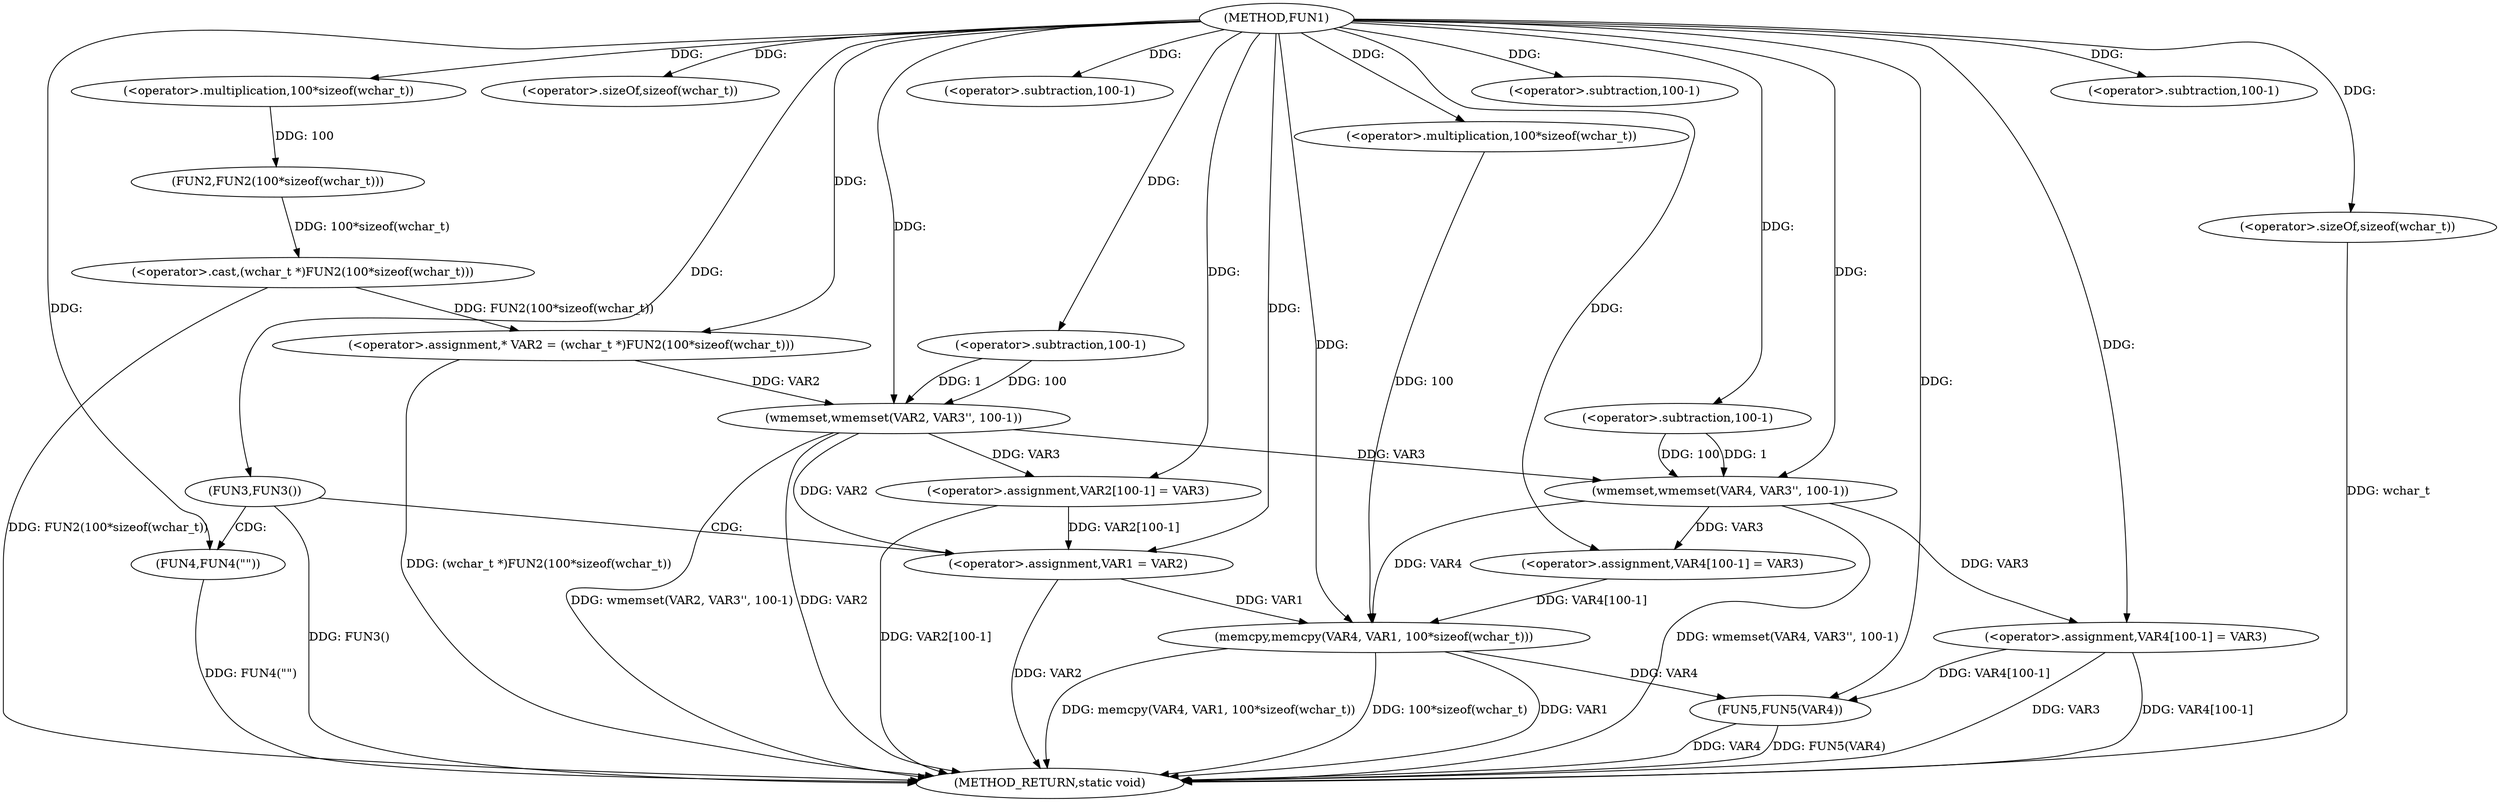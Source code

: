 digraph FUN1 {  
"1000100" [label = "(METHOD,FUN1)" ]
"1000167" [label = "(METHOD_RETURN,static void)" ]
"1000104" [label = "(<operator>.assignment,* VAR2 = (wchar_t *)FUN2(100*sizeof(wchar_t)))" ]
"1000106" [label = "(<operator>.cast,(wchar_t *)FUN2(100*sizeof(wchar_t)))" ]
"1000108" [label = "(FUN2,FUN2(100*sizeof(wchar_t)))" ]
"1000109" [label = "(<operator>.multiplication,100*sizeof(wchar_t))" ]
"1000111" [label = "(<operator>.sizeOf,sizeof(wchar_t))" ]
"1000113" [label = "(wmemset,wmemset(VAR2, VAR3'', 100-1))" ]
"1000116" [label = "(<operator>.subtraction,100-1)" ]
"1000119" [label = "(<operator>.assignment,VAR2[100-1] = VAR3)" ]
"1000122" [label = "(<operator>.subtraction,100-1)" ]
"1000127" [label = "(FUN3,FUN3())" ]
"1000129" [label = "(FUN4,FUN4(\"\"))" ]
"1000133" [label = "(<operator>.assignment,VAR1 = VAR2)" ]
"1000138" [label = "(wmemset,wmemset(VAR4, VAR3'', 100-1))" ]
"1000141" [label = "(<operator>.subtraction,100-1)" ]
"1000144" [label = "(<operator>.assignment,VAR4[100-1] = VAR3)" ]
"1000147" [label = "(<operator>.subtraction,100-1)" ]
"1000151" [label = "(memcpy,memcpy(VAR4, VAR1, 100*sizeof(wchar_t)))" ]
"1000154" [label = "(<operator>.multiplication,100*sizeof(wchar_t))" ]
"1000156" [label = "(<operator>.sizeOf,sizeof(wchar_t))" ]
"1000158" [label = "(<operator>.assignment,VAR4[100-1] = VAR3)" ]
"1000161" [label = "(<operator>.subtraction,100-1)" ]
"1000165" [label = "(FUN5,FUN5(VAR4))" ]
  "1000158" -> "1000167"  [ label = "DDG: VAR4[100-1]"] 
  "1000158" -> "1000167"  [ label = "DDG: VAR3"] 
  "1000106" -> "1000167"  [ label = "DDG: FUN2(100*sizeof(wchar_t))"] 
  "1000151" -> "1000167"  [ label = "DDG: memcpy(VAR4, VAR1, 100*sizeof(wchar_t))"] 
  "1000156" -> "1000167"  [ label = "DDG: wchar_t"] 
  "1000113" -> "1000167"  [ label = "DDG: VAR2"] 
  "1000165" -> "1000167"  [ label = "DDG: VAR4"] 
  "1000151" -> "1000167"  [ label = "DDG: 100*sizeof(wchar_t)"] 
  "1000104" -> "1000167"  [ label = "DDG: (wchar_t *)FUN2(100*sizeof(wchar_t))"] 
  "1000165" -> "1000167"  [ label = "DDG: FUN5(VAR4)"] 
  "1000129" -> "1000167"  [ label = "DDG: FUN4(\"\")"] 
  "1000127" -> "1000167"  [ label = "DDG: FUN3()"] 
  "1000151" -> "1000167"  [ label = "DDG: VAR1"] 
  "1000133" -> "1000167"  [ label = "DDG: VAR2"] 
  "1000113" -> "1000167"  [ label = "DDG: wmemset(VAR2, VAR3'', 100-1)"] 
  "1000119" -> "1000167"  [ label = "DDG: VAR2[100-1]"] 
  "1000138" -> "1000167"  [ label = "DDG: wmemset(VAR4, VAR3'', 100-1)"] 
  "1000106" -> "1000104"  [ label = "DDG: FUN2(100*sizeof(wchar_t))"] 
  "1000100" -> "1000104"  [ label = "DDG: "] 
  "1000108" -> "1000106"  [ label = "DDG: 100*sizeof(wchar_t)"] 
  "1000109" -> "1000108"  [ label = "DDG: 100"] 
  "1000100" -> "1000109"  [ label = "DDG: "] 
  "1000100" -> "1000111"  [ label = "DDG: "] 
  "1000104" -> "1000113"  [ label = "DDG: VAR2"] 
  "1000100" -> "1000113"  [ label = "DDG: "] 
  "1000116" -> "1000113"  [ label = "DDG: 100"] 
  "1000116" -> "1000113"  [ label = "DDG: 1"] 
  "1000100" -> "1000116"  [ label = "DDG: "] 
  "1000113" -> "1000119"  [ label = "DDG: VAR3"] 
  "1000100" -> "1000119"  [ label = "DDG: "] 
  "1000100" -> "1000122"  [ label = "DDG: "] 
  "1000100" -> "1000127"  [ label = "DDG: "] 
  "1000100" -> "1000129"  [ label = "DDG: "] 
  "1000113" -> "1000133"  [ label = "DDG: VAR2"] 
  "1000119" -> "1000133"  [ label = "DDG: VAR2[100-1]"] 
  "1000100" -> "1000133"  [ label = "DDG: "] 
  "1000100" -> "1000138"  [ label = "DDG: "] 
  "1000113" -> "1000138"  [ label = "DDG: VAR3"] 
  "1000141" -> "1000138"  [ label = "DDG: 100"] 
  "1000141" -> "1000138"  [ label = "DDG: 1"] 
  "1000100" -> "1000141"  [ label = "DDG: "] 
  "1000138" -> "1000144"  [ label = "DDG: VAR3"] 
  "1000100" -> "1000144"  [ label = "DDG: "] 
  "1000100" -> "1000147"  [ label = "DDG: "] 
  "1000138" -> "1000151"  [ label = "DDG: VAR4"] 
  "1000144" -> "1000151"  [ label = "DDG: VAR4[100-1]"] 
  "1000100" -> "1000151"  [ label = "DDG: "] 
  "1000133" -> "1000151"  [ label = "DDG: VAR1"] 
  "1000154" -> "1000151"  [ label = "DDG: 100"] 
  "1000100" -> "1000154"  [ label = "DDG: "] 
  "1000100" -> "1000156"  [ label = "DDG: "] 
  "1000100" -> "1000158"  [ label = "DDG: "] 
  "1000138" -> "1000158"  [ label = "DDG: VAR3"] 
  "1000100" -> "1000161"  [ label = "DDG: "] 
  "1000158" -> "1000165"  [ label = "DDG: VAR4[100-1]"] 
  "1000151" -> "1000165"  [ label = "DDG: VAR4"] 
  "1000100" -> "1000165"  [ label = "DDG: "] 
  "1000127" -> "1000133"  [ label = "CDG: "] 
  "1000127" -> "1000129"  [ label = "CDG: "] 
}
